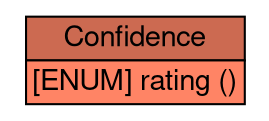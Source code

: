 digraph Confidence {
	graph [bb="0,0,121,50",
		rankdir=LR
	];
	node [label="\N"];
	Confidence	 [height=0.69444,
		label=<<table BORDER="0" CELLBORDER="1" CELLSPACING="0"> <tr> <td BGCOLOR="#cc6a51" HREF="/html/IDMEFv2/Confidence.html" TITLE="The Confidence class is used to represent the analyzer&#39;s best estimate of the validity of its analysis. It is represented in the IDMEF DTD as follows: "><FONT FACE="Nimbus Sans L">Confidence</FONT></td> </tr>" %<tr><td BGCOLOR="#ff8465"  HREF="/html/IDMEFv2/Confidence.html" TITLE="also Section 10.)"><FONT FACE="Nimbus Sans L">[ENUM] rating ()</FONT></td></tr>%</table>>,
		pos="60.5,25",
		shape=plaintext,
		width=1.6806];
}

